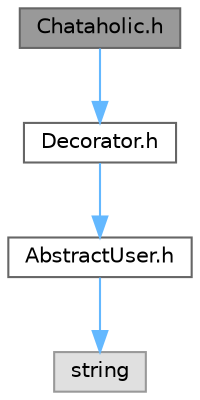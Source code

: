 digraph "Chataholic.h"
{
 // LATEX_PDF_SIZE
  bgcolor="transparent";
  edge [fontname=Helvetica,fontsize=10,labelfontname=Helvetica,labelfontsize=10];
  node [fontname=Helvetica,fontsize=10,shape=box,height=0.2,width=0.4];
  Node1 [id="Node000001",label="Chataholic.h",height=0.2,width=0.4,color="gray40", fillcolor="grey60", style="filled", fontcolor="black",tooltip="Decorator for users who are chatty, adds purple tag to user name."];
  Node1 -> Node2 [id="edge4_Node000001_Node000002",color="steelblue1",style="solid",tooltip=" "];
  Node2 [id="Node000002",label="Decorator.h",height=0.2,width=0.4,color="grey40", fillcolor="white", style="filled",URL="$Decorator_8h.html",tooltip="Abstract decorator class for extending AbstractUser functionality at runtime."];
  Node2 -> Node3 [id="edge5_Node000002_Node000003",color="steelblue1",style="solid",tooltip=" "];
  Node3 [id="Node000003",label="AbstractUser.h",height=0.2,width=0.4,color="grey40", fillcolor="white", style="filled",URL="$AbstractUser_8h.html",tooltip="Abstract base class for users and decorators."];
  Node3 -> Node4 [id="edge6_Node000003_Node000004",color="steelblue1",style="solid",tooltip=" "];
  Node4 [id="Node000004",label="string",height=0.2,width=0.4,color="grey60", fillcolor="#E0E0E0", style="filled",tooltip=" "];
}
